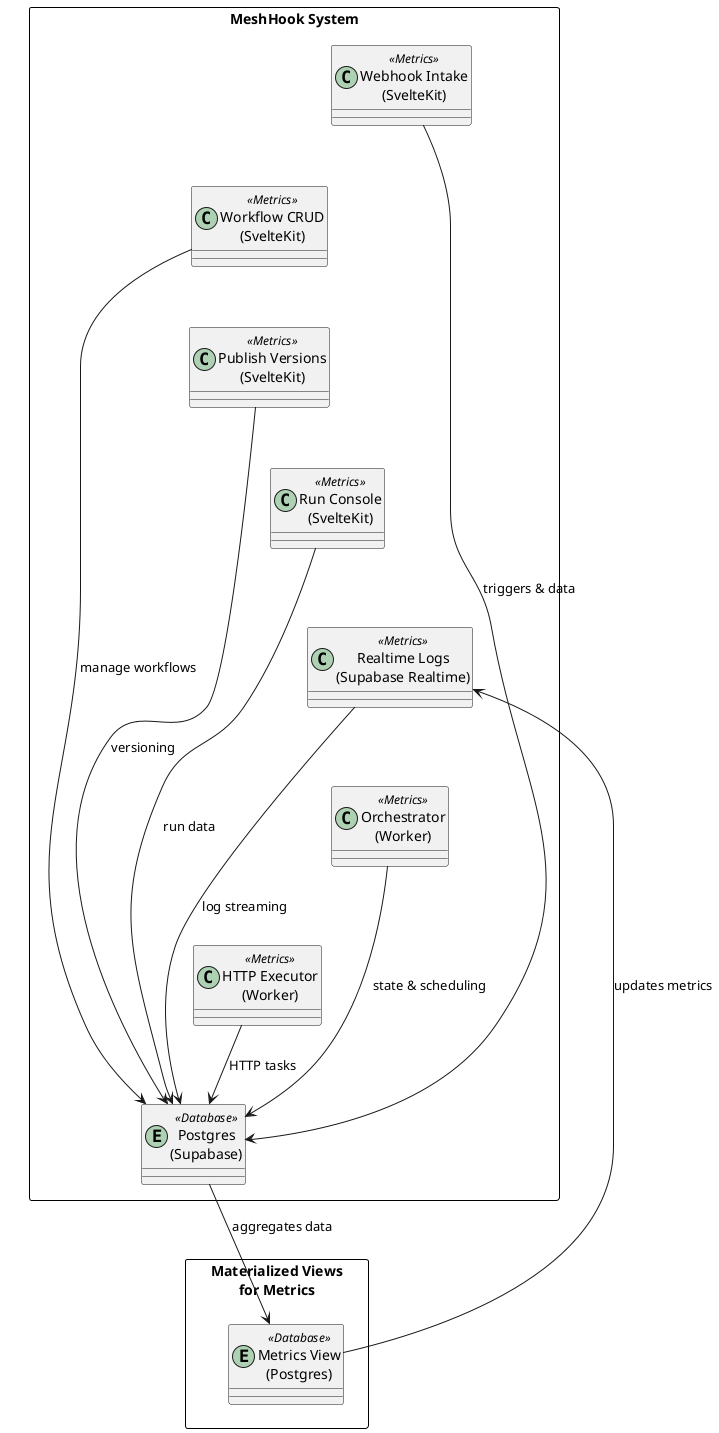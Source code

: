 @startuml
!define RECTANGLE class
!define DATABASE entity

skinparam rectangle {
    BackgroundColor<<Metrics>> Wheat
    BorderColor Black
    ArrowColor Black
}

skinparam database {
    BackgroundColor<<Database>> LightYellow
    BorderColor Black
    ArrowColor Black
}

rectangle "MeshHook System" as MeshHook {
    RECTANGLE "Webhook Intake\n(SvelteKit)" as Webhook <<Metrics>>
    RECTANGLE "Workflow CRUD\n(SvelteKit)" as CRUD <<Metrics>>
    RECTANGLE "Publish Versions\n(SvelteKit)" as Publish <<Metrics>>
    RECTANGLE "Run Console\n(SvelteKit)" as Console <<Metrics>>
    DATABASE "Postgres\n(Supabase)" as Postgres <<Database>>
    RECTANGLE "Realtime Logs\n(Supabase Realtime)" as Realtime <<Metrics>>
    RECTANGLE "Orchestrator\n(Worker)" as Orchestrator <<Metrics>>
    RECTANGLE "HTTP Executor\n(Worker)" as Executor <<Metrics>>
}

rectangle "Materialized Views\nfor Metrics" as MaterializedViews {
    DATABASE "Metrics View\n(Postgres)" as MetricsView <<Database>>
}

Webhook -[hidden]-> CRUD
CRUD -[hidden]-> Publish
Publish -[hidden]-> Console
Console -[hidden]-> Realtime
Realtime -[hidden]-> Orchestrator
Orchestrator -[hidden]-> Executor

Postgres -[hidden]-> MaterializedViews

Webhook --> Postgres : triggers & data
CRUD --> Postgres : manage workflows
Publish --> Postgres : versioning
Console --> Postgres : run data
Realtime --> Postgres : log streaming
Orchestrator --> Postgres : state & scheduling
Executor --> Postgres : HTTP tasks

Postgres --> MetricsView : aggregates data
MetricsView --> Realtime : updates metrics

@enduml